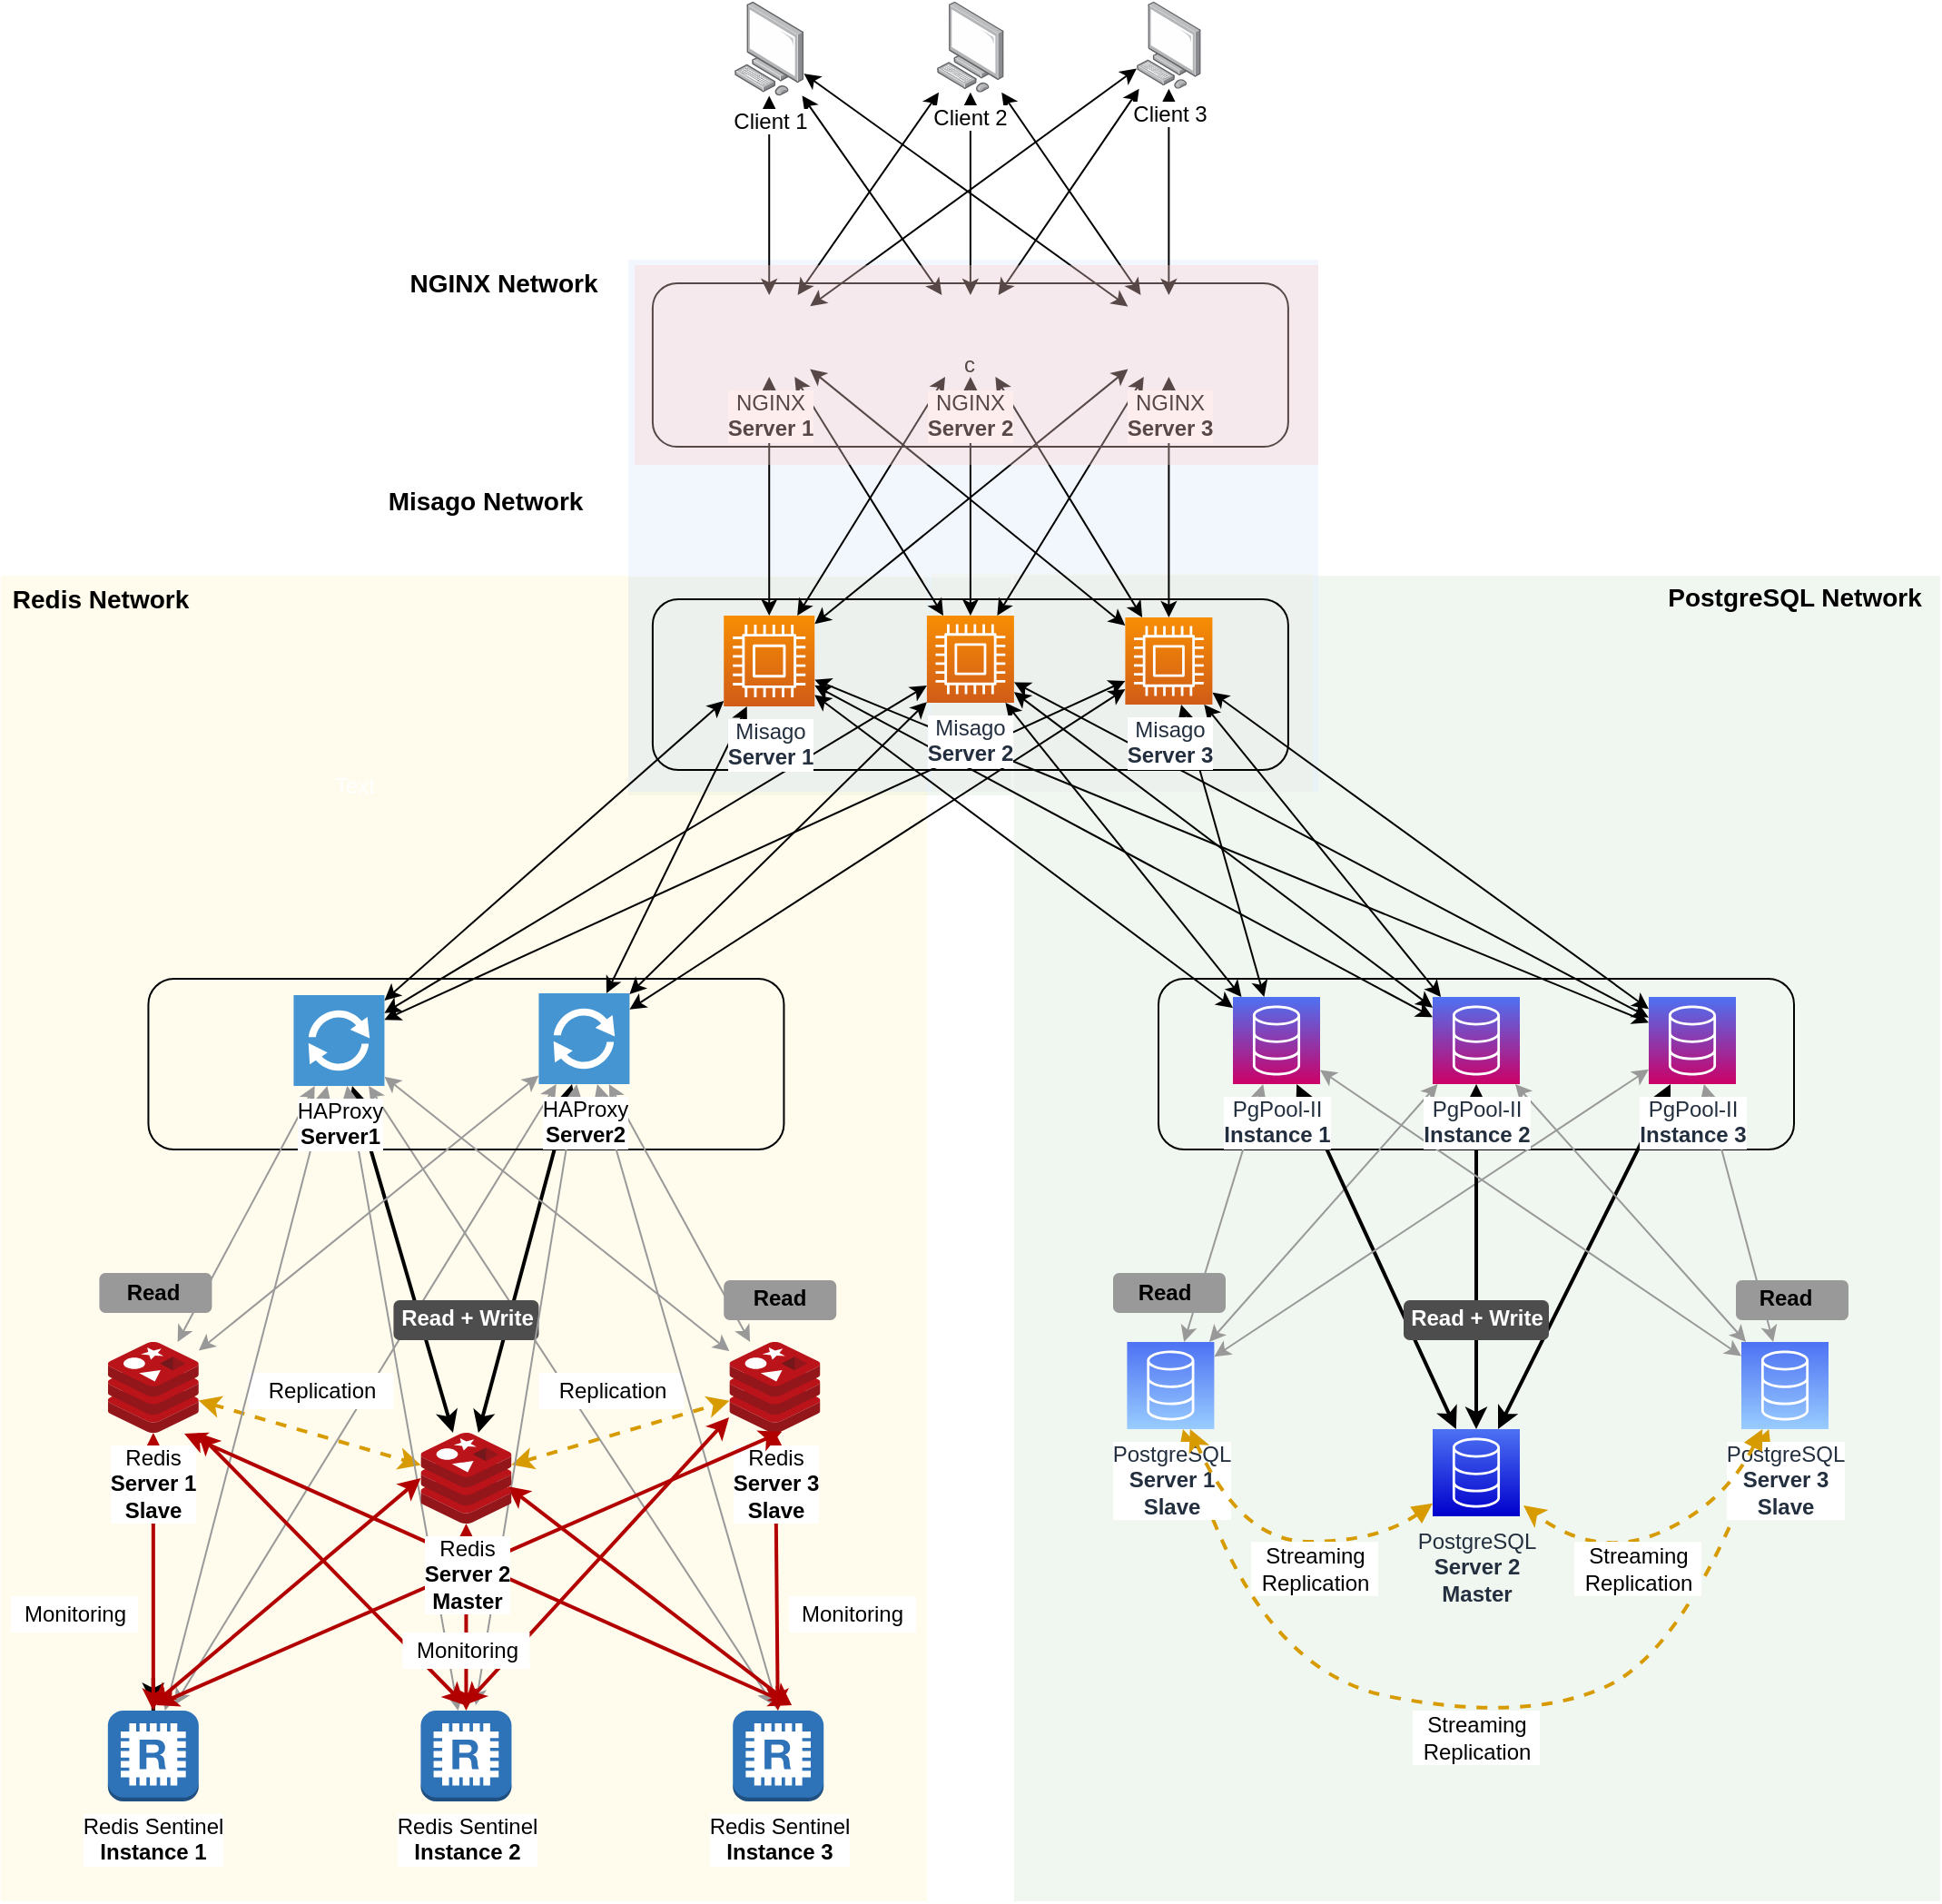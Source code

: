 <mxfile version="13.4.2" type="device"><diagram id="Ht1M8jgEwFfnCIfOTk4-" name="Page-1"><mxGraphModel dx="3555" dy="1151" grid="1" gridSize="10" guides="1" tooltips="1" connect="1" arrows="1" fold="1" page="1" pageScale="1" pageWidth="1169" pageHeight="827" math="0" shadow="0"><root><mxCell id="0"/><mxCell id="1" parent="0"/><mxCell id="cTB2M0b2qOWuj-rH1MAk-14" value="" style="rounded=1;whiteSpace=wrap;html=1;arcSize=0;fillColor=#d5e8d4;opacity=35;strokeWidth=3;strokeColor=none;" parent="1" vertex="1"><mxGeometry x="190" y="339" width="210.95" height="120" as="geometry"/></mxCell><mxCell id="cTB2M0b2qOWuj-rH1MAk-5" value="" style="rounded=1;whiteSpace=wrap;html=1;arcSize=0;fillColor=#d5e8d4;opacity=35;strokeWidth=3;strokeColor=none;" parent="1" vertex="1"><mxGeometry x="402.45" y="338" width="510" height="730" as="geometry"/></mxCell><mxCell id="cTB2M0b2qOWuj-rH1MAk-13" value="" style="rounded=1;whiteSpace=wrap;html=1;arcSize=0;fillColor=#FFF2CC;opacity=35;strokeWidth=3;strokeColor=none;" parent="1" vertex="1"><mxGeometry x="357" y="337" width="210" height="120" as="geometry"/></mxCell><mxCell id="cTB2M0b2qOWuj-rH1MAk-2" value="" style="rounded=1;whiteSpace=wrap;html=1;arcSize=0;fillColor=#FFF2CC;opacity=35;strokeWidth=3;strokeColor=none;" parent="1" vertex="1"><mxGeometry x="-155.55" y="338" width="510" height="730" as="geometry"/></mxCell><mxCell id="cTB2M0b2qOWuj-rH1MAk-1" value="" style="rounded=1;whiteSpace=wrap;html=1;arcSize=0;fillColor=#dae8fc;opacity=35;strokeWidth=3;strokeColor=none;" parent="1" vertex="1"><mxGeometry x="190" y="164" width="380" height="293" as="geometry"/></mxCell><mxCell id="Dkp8YH4o44UVgQOuVzqH-74" value="" style="endArrow=classic;html=1;startArrow=classic;startFill=1;strokeColor=#999999;" parent="1" source="Dkp8YH4o44UVgQOuVzqH-52" edge="1"><mxGeometry width="50" height="50" relative="1" as="geometry"><mxPoint x="183.01" y="628" as="sourcePoint"/><mxPoint x="270" y="960" as="targetPoint"/></mxGeometry></mxCell><mxCell id="Dkp8YH4o44UVgQOuVzqH-24" value="" style="endArrow=classic;html=1;startArrow=classic;startFill=1;strokeWidth=2;" parent="1" source="Dkp8YH4o44UVgQOuVzqH-52" target="Dkp8YH4o44UVgQOuVzqH-55" edge="1"><mxGeometry width="50" height="50" relative="1" as="geometry"><mxPoint x="438.72" y="652.013" as="sourcePoint"/><mxPoint x="93.661" y="808" as="targetPoint"/></mxGeometry></mxCell><mxCell id="Dkp8YH4o44UVgQOuVzqH-71" value="" style="endArrow=classic;html=1;startArrow=classic;startFill=1;strokeColor=#999999;entryX=0.732;entryY=-0.06;entryDx=0;entryDy=0;entryPerimeter=0;" parent="1" source="Dkp8YH4o44UVgQOuVzqH-53" target="Dkp8YH4o44UVgQOuVzqH-50" edge="1"><mxGeometry width="50" height="50" relative="1" as="geometry"><mxPoint x="34.229" y="629" as="sourcePoint"/><mxPoint x="-55.089" y="973" as="targetPoint"/></mxGeometry></mxCell><mxCell id="Dkp8YH4o44UVgQOuVzqH-10" value="" style="rounded=1;whiteSpace=wrap;html=1;fillColor=none;gradientColor=#CC0066;" parent="1" vertex="1"><mxGeometry x="203.45" y="351" width="350" height="94" as="geometry"/></mxCell><mxCell id="Dkp8YH4o44UVgQOuVzqH-54" value="" style="shape=ext;double=1;rounded=1;whiteSpace=wrap;html=1;labelBackgroundColor=#FFFFFF;fillColor=#999999;gradientColor=none;align=center;strokeColor=none;" parent="1" vertex="1"><mxGeometry x="242.61" y="726" width="62" height="22" as="geometry"/></mxCell><mxCell id="Dkp8YH4o44UVgQOuVzqH-21" value="" style="rounded=1;whiteSpace=wrap;html=1;fillColor=none;gradientColor=#CC0066;" parent="1" vertex="1"><mxGeometry x="482" y="560" width="350" height="94" as="geometry"/></mxCell><mxCell id="oBmXO1nNjGDsypZvNM6G-18" value="" style="endArrow=classic;html=1;startArrow=classic;startFill=1;strokeColor=#999999;" parent="1" source="oBmXO1nNjGDsypZvNM6G-11" target="oBmXO1nNjGDsypZvNM6G-1" edge="1"><mxGeometry width="50" height="50" relative="1" as="geometry"><mxPoint x="1092" y="730" as="sourcePoint"/><mxPoint x="932" y="930" as="targetPoint"/></mxGeometry></mxCell><mxCell id="oBmXO1nNjGDsypZvNM6G-19" value="" style="endArrow=classic;html=1;startArrow=classic;startFill=1;strokeWidth=2;" parent="1" source="oBmXO1nNjGDsypZvNM6G-8" target="oBmXO1nNjGDsypZvNM6G-2" edge="1"><mxGeometry width="50" height="50" relative="1" as="geometry"><mxPoint x="995" y="652.013" as="sourcePoint"/><mxPoint x="1260" y="607.987" as="targetPoint"/></mxGeometry></mxCell><mxCell id="oBmXO1nNjGDsypZvNM6G-27" value="" style="endArrow=classic;html=1;startArrow=classic;startFill=1;strokeColor=#999999;" parent="1" source="oBmXO1nNjGDsypZvNM6G-13" target="oBmXO1nNjGDsypZvNM6G-1" edge="1"><mxGeometry width="50" height="50" relative="1" as="geometry"><mxPoint x="572" y="860" as="sourcePoint"/><mxPoint x="622" y="810" as="targetPoint"/></mxGeometry></mxCell><mxCell id="oBmXO1nNjGDsypZvNM6G-28" value="" style="endArrow=classic;html=1;startArrow=classic;startFill=1;strokeWidth=2;" parent="1" source="oBmXO1nNjGDsypZvNM6G-13" target="oBmXO1nNjGDsypZvNM6G-2" edge="1"><mxGeometry width="50" height="50" relative="1" as="geometry"><mxPoint x="582" y="870" as="sourcePoint"/><mxPoint x="632" y="820" as="targetPoint"/></mxGeometry></mxCell><mxCell id="oBmXO1nNjGDsypZvNM6G-29" value="" style="endArrow=classic;html=1;startArrow=classic;startFill=1;strokeColor=#999999;" parent="1" source="oBmXO1nNjGDsypZvNM6G-13" target="oBmXO1nNjGDsypZvNM6G-3" edge="1"><mxGeometry width="50" height="50" relative="1" as="geometry"><mxPoint x="592" y="880" as="sourcePoint"/><mxPoint x="642" y="830" as="targetPoint"/></mxGeometry></mxCell><mxCell id="oBmXO1nNjGDsypZvNM6G-30" value="" style="endArrow=classic;html=1;startArrow=classic;startFill=1;strokeColor=#999999;" parent="1" source="oBmXO1nNjGDsypZvNM6G-11" target="oBmXO1nNjGDsypZvNM6G-3" edge="1"><mxGeometry width="50" height="50" relative="1" as="geometry"><mxPoint x="602" y="890" as="sourcePoint"/><mxPoint x="652" y="840" as="targetPoint"/></mxGeometry></mxCell><mxCell id="oBmXO1nNjGDsypZvNM6G-31" value="" style="endArrow=classic;html=1;startArrow=classic;startFill=1;strokeColor=#000000;strokeWidth=2;" parent="1" source="oBmXO1nNjGDsypZvNM6G-11" target="oBmXO1nNjGDsypZvNM6G-2" edge="1"><mxGeometry width="50" height="50" relative="1" as="geometry"><mxPoint x="612" y="900" as="sourcePoint"/><mxPoint x="662" y="850" as="targetPoint"/></mxGeometry></mxCell><mxCell id="oBmXO1nNjGDsypZvNM6G-32" value="" style="endArrow=classic;html=1;startArrow=classic;startFill=1;strokeColor=#999999;" parent="1" source="oBmXO1nNjGDsypZvNM6G-8" target="oBmXO1nNjGDsypZvNM6G-1" edge="1"><mxGeometry width="50" height="50" relative="1" as="geometry"><mxPoint x="723" y="784" as="sourcePoint"/><mxPoint x="672" y="860" as="targetPoint"/></mxGeometry></mxCell><mxCell id="Dkp8YH4o44UVgQOuVzqH-11" value="" style="endArrow=classic;html=1;startArrow=classic;startFill=1;strokeColor=#999999;" parent="1" source="oBmXO1nNjGDsypZvNM6G-8" target="oBmXO1nNjGDsypZvNM6G-3" edge="1"><mxGeometry width="50" height="50" relative="1" as="geometry"><mxPoint x="571" y="594.66" as="sourcePoint"/><mxPoint x="1250" y="613.34" as="targetPoint"/></mxGeometry></mxCell><mxCell id="oBmXO1nNjGDsypZvNM6G-81" value="" style="endArrow=classic;html=1;startArrow=classic;startFill=1;" parent="1" source="oBmXO1nNjGDsypZvNM6G-78" target="oBmXO1nNjGDsypZvNM6G-8" edge="1"><mxGeometry width="50" height="50" relative="1" as="geometry"><mxPoint x="388" y="1253.357" as="sourcePoint"/><mxPoint x="509" y="1150" as="targetPoint"/></mxGeometry></mxCell><mxCell id="oBmXO1nNjGDsypZvNM6G-82" value="" style="endArrow=classic;html=1;startArrow=classic;startFill=1;" parent="1" source="oBmXO1nNjGDsypZvNM6G-78" target="oBmXO1nNjGDsypZvNM6G-11" edge="1"><mxGeometry width="50" height="50" relative="1" as="geometry"><mxPoint x="398" y="1263.357" as="sourcePoint"/><mxPoint x="519" y="1160" as="targetPoint"/></mxGeometry></mxCell><mxCell id="oBmXO1nNjGDsypZvNM6G-83" value="" style="endArrow=classic;html=1;startArrow=classic;startFill=1;" parent="1" source="oBmXO1nNjGDsypZvNM6G-78" target="oBmXO1nNjGDsypZvNM6G-13" edge="1"><mxGeometry width="50" height="50" relative="1" as="geometry"><mxPoint x="408" y="1273.357" as="sourcePoint"/><mxPoint x="529" y="1170" as="targetPoint"/></mxGeometry></mxCell><mxCell id="oBmXO1nNjGDsypZvNM6G-84" value="" style="endArrow=classic;html=1;startArrow=classic;startFill=1;" parent="1" source="oBmXO1nNjGDsypZvNM6G-79" target="oBmXO1nNjGDsypZvNM6G-8" edge="1"><mxGeometry width="50" height="50" relative="1" as="geometry"><mxPoint x="418" y="1283.357" as="sourcePoint"/><mxPoint x="539" y="1180" as="targetPoint"/></mxGeometry></mxCell><mxCell id="oBmXO1nNjGDsypZvNM6G-85" value="" style="endArrow=classic;html=1;startArrow=classic;startFill=1;" parent="1" source="oBmXO1nNjGDsypZvNM6G-79" target="oBmXO1nNjGDsypZvNM6G-13" edge="1"><mxGeometry width="50" height="50" relative="1" as="geometry"><mxPoint x="428" y="1293.357" as="sourcePoint"/><mxPoint x="549" y="1190" as="targetPoint"/></mxGeometry></mxCell><mxCell id="oBmXO1nNjGDsypZvNM6G-87" value="" style="endArrow=classic;html=1;startArrow=classic;startFill=1;" parent="1" source="oBmXO1nNjGDsypZvNM6G-80" target="oBmXO1nNjGDsypZvNM6G-11" edge="1"><mxGeometry width="50" height="50" relative="1" as="geometry"><mxPoint x="747" y="1030.004" as="sourcePoint"/><mxPoint x="968" y="1120.376" as="targetPoint"/></mxGeometry></mxCell><mxCell id="oBmXO1nNjGDsypZvNM6G-88" value="" style="endArrow=classic;html=1;startArrow=classic;startFill=1;" parent="1" source="oBmXO1nNjGDsypZvNM6G-80" target="oBmXO1nNjGDsypZvNM6G-8" edge="1"><mxGeometry width="50" height="50" relative="1" as="geometry"><mxPoint x="629" y="1000.004" as="sourcePoint"/><mxPoint x="850" y="1090.376" as="targetPoint"/></mxGeometry></mxCell><mxCell id="oBmXO1nNjGDsypZvNM6G-89" value="" style="endArrow=classic;html=1;startArrow=classic;startFill=1;" parent="1" source="oBmXO1nNjGDsypZvNM6G-80" target="oBmXO1nNjGDsypZvNM6G-13" edge="1"><mxGeometry width="50" height="50" relative="1" as="geometry"><mxPoint x="793" y="795.814" as="sourcePoint"/><mxPoint x="1014" y="886.186" as="targetPoint"/></mxGeometry></mxCell><mxCell id="oBmXO1nNjGDsypZvNM6G-119" value="" style="endArrow=classic;startArrow=classic;html=1;strokeWidth=1;" parent="1" source="oBmXO1nNjGDsypZvNM6G-99" target="oBmXO1nNjGDsypZvNM6G-78" edge="1"><mxGeometry width="50" height="50" relative="1" as="geometry"><mxPoint x="219" y="370" as="sourcePoint"/><mxPoint x="269" y="320" as="targetPoint"/></mxGeometry></mxCell><mxCell id="oBmXO1nNjGDsypZvNM6G-120" value="" style="endArrow=classic;startArrow=classic;html=1;strokeWidth=1;" parent="1" source="oBmXO1nNjGDsypZvNM6G-99" target="oBmXO1nNjGDsypZvNM6G-79" edge="1"><mxGeometry width="50" height="50" relative="1" as="geometry"><mxPoint x="369" y="620.807" as="sourcePoint"/><mxPoint x="562.25" y="620.004" as="targetPoint"/></mxGeometry></mxCell><mxCell id="oBmXO1nNjGDsypZvNM6G-121" value="" style="endArrow=classic;startArrow=classic;html=1;strokeWidth=1;" parent="1" source="oBmXO1nNjGDsypZvNM6G-99" target="oBmXO1nNjGDsypZvNM6G-80" edge="1"><mxGeometry width="50" height="50" relative="1" as="geometry"><mxPoint x="379" y="630.807" as="sourcePoint"/><mxPoint x="572.25" y="630.004" as="targetPoint"/></mxGeometry></mxCell><mxCell id="oBmXO1nNjGDsypZvNM6G-122" value="" style="endArrow=classic;startArrow=classic;html=1;strokeWidth=1;" parent="1" source="oBmXO1nNjGDsypZvNM6G-100" target="oBmXO1nNjGDsypZvNM6G-79" edge="1"><mxGeometry width="50" height="50" relative="1" as="geometry"><mxPoint x="389" y="640.807" as="sourcePoint"/><mxPoint x="582.25" y="640.004" as="targetPoint"/></mxGeometry></mxCell><mxCell id="oBmXO1nNjGDsypZvNM6G-123" value="" style="endArrow=classic;startArrow=classic;html=1;strokeWidth=1;" parent="1" source="oBmXO1nNjGDsypZvNM6G-100" target="oBmXO1nNjGDsypZvNM6G-78" edge="1"><mxGeometry width="50" height="50" relative="1" as="geometry"><mxPoint x="399" y="650.807" as="sourcePoint"/><mxPoint x="592.25" y="650.004" as="targetPoint"/></mxGeometry></mxCell><mxCell id="oBmXO1nNjGDsypZvNM6G-124" value="" style="endArrow=classic;startArrow=classic;html=1;strokeWidth=1;" parent="1" source="oBmXO1nNjGDsypZvNM6G-100" target="oBmXO1nNjGDsypZvNM6G-80" edge="1"><mxGeometry width="50" height="50" relative="1" as="geometry"><mxPoint x="409" y="660.807" as="sourcePoint"/><mxPoint x="602.25" y="660.004" as="targetPoint"/></mxGeometry></mxCell><mxCell id="oBmXO1nNjGDsypZvNM6G-125" value="" style="endArrow=classic;startArrow=classic;html=1;strokeWidth=1;" parent="1" source="oBmXO1nNjGDsypZvNM6G-101" target="oBmXO1nNjGDsypZvNM6G-78" edge="1"><mxGeometry width="50" height="50" relative="1" as="geometry"><mxPoint x="419" y="670.807" as="sourcePoint"/><mxPoint x="612.25" y="670.004" as="targetPoint"/></mxGeometry></mxCell><mxCell id="oBmXO1nNjGDsypZvNM6G-126" value="" style="endArrow=classic;startArrow=classic;html=1;strokeWidth=1;" parent="1" source="oBmXO1nNjGDsypZvNM6G-101" target="oBmXO1nNjGDsypZvNM6G-80" edge="1"><mxGeometry width="50" height="50" relative="1" as="geometry"><mxPoint x="429" y="680.807" as="sourcePoint"/><mxPoint x="622.25" y="680.004" as="targetPoint"/></mxGeometry></mxCell><mxCell id="oBmXO1nNjGDsypZvNM6G-127" value="" style="endArrow=classic;startArrow=classic;html=1;strokeWidth=1;" parent="1" source="oBmXO1nNjGDsypZvNM6G-101" target="oBmXO1nNjGDsypZvNM6G-79" edge="1"><mxGeometry width="50" height="50" relative="1" as="geometry"><mxPoint x="439" y="690.807" as="sourcePoint"/><mxPoint x="632.25" y="690.004" as="targetPoint"/></mxGeometry></mxCell><mxCell id="oBmXO1nNjGDsypZvNM6G-160" value="" style="endArrow=classic;startArrow=classic;html=1;strokeWidth=1;" parent="1" source="oBmXO1nNjGDsypZvNM6G-146" target="oBmXO1nNjGDsypZvNM6G-100" edge="1"><mxGeometry width="50" height="50" relative="1" as="geometry"><mxPoint x="132.25" y="80.807" as="sourcePoint"/><mxPoint x="325.5" y="80.004" as="targetPoint"/></mxGeometry></mxCell><mxCell id="oBmXO1nNjGDsypZvNM6G-155" value="" style="endArrow=classic;startArrow=classic;html=1;strokeWidth=1;" parent="1" source="oBmXO1nNjGDsypZvNM6G-151" target="oBmXO1nNjGDsypZvNM6G-99" edge="1"><mxGeometry width="50" height="50" relative="1" as="geometry"><mxPoint x="82.25" y="30.807" as="sourcePoint"/><mxPoint x="275.5" y="30.004" as="targetPoint"/></mxGeometry></mxCell><mxCell id="oBmXO1nNjGDsypZvNM6G-156" value="" style="endArrow=classic;startArrow=classic;html=1;strokeWidth=1;" parent="1" source="oBmXO1nNjGDsypZvNM6G-151" target="oBmXO1nNjGDsypZvNM6G-100" edge="1"><mxGeometry width="50" height="50" relative="1" as="geometry"><mxPoint x="92.25" y="40.807" as="sourcePoint"/><mxPoint x="285.5" y="40.004" as="targetPoint"/></mxGeometry></mxCell><mxCell id="oBmXO1nNjGDsypZvNM6G-157" value="" style="endArrow=classic;startArrow=classic;html=1;strokeWidth=1;" parent="1" source="oBmXO1nNjGDsypZvNM6G-146" target="oBmXO1nNjGDsypZvNM6G-101" edge="1"><mxGeometry width="50" height="50" relative="1" as="geometry"><mxPoint x="102.25" y="50.807" as="sourcePoint"/><mxPoint x="295.5" y="50.004" as="targetPoint"/></mxGeometry></mxCell><mxCell id="oBmXO1nNjGDsypZvNM6G-158" value="" style="endArrow=classic;startArrow=classic;html=1;strokeWidth=1;" parent="1" source="oBmXO1nNjGDsypZvNM6G-151" target="oBmXO1nNjGDsypZvNM6G-101" edge="1"><mxGeometry width="50" height="50" relative="1" as="geometry"><mxPoint x="112.25" y="60.807" as="sourcePoint"/><mxPoint x="305.5" y="60.004" as="targetPoint"/></mxGeometry></mxCell><mxCell id="oBmXO1nNjGDsypZvNM6G-159" value="" style="endArrow=classic;startArrow=classic;html=1;strokeWidth=1;" parent="1" source="oBmXO1nNjGDsypZvNM6G-146" target="oBmXO1nNjGDsypZvNM6G-99" edge="1"><mxGeometry width="50" height="50" relative="1" as="geometry"><mxPoint x="122.25" y="70.807" as="sourcePoint"/><mxPoint x="315.5" y="70.004" as="targetPoint"/></mxGeometry></mxCell><mxCell id="oBmXO1nNjGDsypZvNM6G-161" value="" style="endArrow=classic;startArrow=classic;html=1;strokeWidth=1;" parent="1" source="oBmXO1nNjGDsypZvNM6G-145" target="oBmXO1nNjGDsypZvNM6G-101" edge="1"><mxGeometry width="50" height="50" relative="1" as="geometry"><mxPoint x="142.25" y="90.807" as="sourcePoint"/><mxPoint x="335.5" y="90.004" as="targetPoint"/></mxGeometry></mxCell><mxCell id="oBmXO1nNjGDsypZvNM6G-162" value="" style="endArrow=classic;startArrow=classic;html=1;strokeWidth=1;" parent="1" source="oBmXO1nNjGDsypZvNM6G-145" target="oBmXO1nNjGDsypZvNM6G-100" edge="1"><mxGeometry width="50" height="50" relative="1" as="geometry"><mxPoint x="-241" y="228.117" as="sourcePoint"/><mxPoint x="-47.75" y="227.314" as="targetPoint"/></mxGeometry></mxCell><mxCell id="oBmXO1nNjGDsypZvNM6G-163" value="" style="endArrow=classic;startArrow=classic;html=1;strokeWidth=1;" parent="1" source="oBmXO1nNjGDsypZvNM6G-145" target="oBmXO1nNjGDsypZvNM6G-99" edge="1"><mxGeometry width="50" height="50" relative="1" as="geometry"><mxPoint x="162.25" y="110.807" as="sourcePoint"/><mxPoint x="355.5" y="110.004" as="targetPoint"/></mxGeometry></mxCell><mxCell id="oBmXO1nNjGDsypZvNM6G-44" value="" style="endArrow=classic;startArrow=block;html=1;dashed=1;startFill=1;fontStyle=1;strokeWidth=2;curved=1;fillColor=#ffe6cc;strokeColor=#d79b00;" parent="1" source="oBmXO1nNjGDsypZvNM6G-3" target="oBmXO1nNjGDsypZvNM6G-1" edge="1"><mxGeometry width="50" height="50" relative="1" as="geometry"><mxPoint x="1362" y="756" as="sourcePoint"/><mxPoint x="1152" y="1050" as="targetPoint"/><Array as="points"><mxPoint x="773" y="930"/><mxPoint x="683" y="970"/><mxPoint x="533" y="940"/></Array></mxGeometry></mxCell><mxCell id="oBmXO1nNjGDsypZvNM6G-1" value="PostgreSQL&lt;br&gt;&lt;b&gt;Server 1&lt;br&gt;Slave&lt;br&gt;&lt;/b&gt;" style="outlineConnect=0;fontColor=#232F3E;gradientColor=#4D72F3;gradientDirection=north;fillColor=#99CCFF;strokeColor=#ffffff;dashed=0;verticalLabelPosition=bottom;verticalAlign=top;align=center;html=1;fontSize=12;fontStyle=0;aspect=fixed;shape=mxgraph.aws4.resourceIcon;resIcon=mxgraph.aws4.database;labelBackgroundColor=#ffffff;" parent="1" vertex="1"><mxGeometry x="464.7" y="760" width="48" height="48" as="geometry"/></mxCell><mxCell id="oBmXO1nNjGDsypZvNM6G-2" value="PostgreSQL&lt;br&gt;&lt;b&gt;Server 2&lt;br&gt;Master&lt;br&gt;&lt;/b&gt;" style="outlineConnect=0;fontColor=#232F3E;gradientColor=#4D72F3;gradientDirection=north;fillColor=#0000CC;strokeColor=#ffffff;dashed=0;verticalLabelPosition=bottom;verticalAlign=top;align=center;html=1;fontSize=12;fontStyle=0;aspect=fixed;shape=mxgraph.aws4.resourceIcon;resIcon=mxgraph.aws4.database;" parent="1" vertex="1"><mxGeometry x="633" y="808" width="48" height="48" as="geometry"/></mxCell><mxCell id="oBmXO1nNjGDsypZvNM6G-3" value="PostgreSQL&lt;br&gt;&lt;b&gt;Server 3&lt;br&gt;Slave&lt;/b&gt;&lt;b&gt;&lt;br&gt;&lt;/b&gt;" style="outlineConnect=0;fontColor=#232F3E;gradientColor=#4D72F3;gradientDirection=north;fillColor=#99CCFF;strokeColor=#ffffff;dashed=0;verticalLabelPosition=bottom;verticalAlign=top;align=center;html=1;fontSize=12;fontStyle=0;aspect=fixed;shape=mxgraph.aws4.resourceIcon;resIcon=mxgraph.aws4.database;labelBackgroundColor=#ffffff;" parent="1" vertex="1"><mxGeometry x="803" y="760" width="48" height="48" as="geometry"/></mxCell><mxCell id="oBmXO1nNjGDsypZvNM6G-8" value="PgPool-II&lt;br&gt;&lt;b&gt;Instance 1&lt;/b&gt;&lt;br&gt;" style="outlineConnect=0;fontColor=#232F3E;gradientColor=#4D72F3;gradientDirection=north;fillColor=#CC0066;strokeColor=#ffffff;dashed=0;verticalLabelPosition=bottom;verticalAlign=top;align=center;html=1;fontSize=12;fontStyle=0;aspect=fixed;shape=mxgraph.aws4.resourceIcon;resIcon=mxgraph.aws4.database;labelBackgroundColor=#ffffff;" parent="1" vertex="1"><mxGeometry x="523" y="570" width="48" height="48" as="geometry"/></mxCell><mxCell id="oBmXO1nNjGDsypZvNM6G-13" value="PgPool-II&lt;br&gt;&lt;b&gt;Instance 3&lt;br&gt;&lt;/b&gt;" style="outlineConnect=0;fontColor=#232F3E;gradientColor=#4D72F3;gradientDirection=north;fillColor=#CC0066;strokeColor=#ffffff;dashed=0;verticalLabelPosition=bottom;verticalAlign=top;align=center;html=1;fontSize=12;fontStyle=0;aspect=fixed;shape=mxgraph.aws4.resourceIcon;resIcon=mxgraph.aws4.database;labelBackgroundColor=#ffffff;" parent="1" vertex="1"><mxGeometry x="752" y="570" width="48" height="48" as="geometry"/></mxCell><mxCell id="oBmXO1nNjGDsypZvNM6G-64" value="" style="endArrow=classic;startArrow=block;html=1;dashed=1;startFill=1;fontStyle=1;strokeWidth=2;curved=1;fillColor=#ffe6cc;strokeColor=#d79b00;" parent="1" source="oBmXO1nNjGDsypZvNM6G-3" edge="1"><mxGeometry width="50" height="50" relative="1" as="geometry"><mxPoint x="1395.887" y="970" as="sourcePoint"/><mxPoint x="683" y="850" as="targetPoint"/><Array as="points"><mxPoint x="793" y="850"/><mxPoint x="723" y="880"/></Array></mxGeometry></mxCell><mxCell id="oBmXO1nNjGDsypZvNM6G-67" value="Streaming&lt;br&gt;Replication" style="text;html=1;align=center;verticalAlign=middle;resizable=0;points=[];autosize=1;fontStyle=0;fillColor=#ffffff;" parent="1" vertex="1"><mxGeometry x="622" y="963" width="70" height="30" as="geometry"/></mxCell><mxCell id="oBmXO1nNjGDsypZvNM6G-69" value="Streaming&lt;br&gt;Replication" style="text;html=1;align=center;verticalAlign=middle;resizable=0;points=[];autosize=1;fontStyle=0;fillColor=#ffffff;" parent="1" vertex="1"><mxGeometry x="711" y="870" width="70" height="30" as="geometry"/></mxCell><mxCell id="oBmXO1nNjGDsypZvNM6G-80" value="Misago&lt;br&gt;&lt;b&gt;Server 3&lt;/b&gt;" style="outlineConnect=0;fontColor=#232F3E;gradientColor=#F78E04;gradientDirection=north;fillColor=#D05C17;strokeColor=#ffffff;dashed=0;verticalLabelPosition=bottom;verticalAlign=top;align=center;html=1;fontSize=12;fontStyle=0;aspect=fixed;shape=mxgraph.aws4.resourceIcon;resIcon=mxgraph.aws4.compute;labelBackgroundColor=#FFFFFF;" parent="1" vertex="1"><mxGeometry x="463.7" y="361" width="48" height="48" as="geometry"/></mxCell><mxCell id="oBmXO1nNjGDsypZvNM6G-86" value="" style="endArrow=classic;html=1;startArrow=classic;startFill=1;" parent="1" source="oBmXO1nNjGDsypZvNM6G-79" target="oBmXO1nNjGDsypZvNM6G-11" edge="1"><mxGeometry width="50" height="50" relative="1" as="geometry"><mxPoint x="438" y="1303.357" as="sourcePoint"/><mxPoint x="559" y="1200" as="targetPoint"/></mxGeometry></mxCell><mxCell id="oBmXO1nNjGDsypZvNM6G-94" value="c&lt;span style=&quot;color: rgba(0 , 0 , 0 , 0) ; font-family: monospace ; font-size: 0px&quot;&gt;%3CmxGraphModel%3E%3Croot%3E%3CmxCell%20id%3D%220%22%2F%3E%3CmxCell%20id%3D%221%22%20parent%3D%220%22%2F%3E%3CmxCell%20id%3D%222%22%20value%3D%22%22%20style%3D%22rounded%3D1%3BwhiteSpace%3Dwrap%3Bhtml%3D1%3BfillColor%3Dnone%3BgradientColor%3D%23CC0066%3B%22%20vertex%3D%221%22%20parent%3D%221%22%3E%3CmxGeometry%20x%3D%22203.45%22%20y%3D%22177%22%20width%3D%22350%22%20height%3D%2290%22%20as%3D%22geometry%22%2F%3E%3C%2FmxCell%3E%3C%2Froot%3E%3C%2FmxGraphModel%3E&lt;/span&gt;" style="rounded=1;whiteSpace=wrap;html=1;fillColor=none;gradientColor=#CC0066;" parent="1" vertex="1"><mxGeometry x="203.45" y="177" width="350" height="90" as="geometry"/></mxCell><mxCell id="oBmXO1nNjGDsypZvNM6G-99" value="NGINX&lt;br&gt;&lt;b&gt;Server 1&lt;/b&gt;" style="shape=image;html=1;verticalAlign=top;verticalLabelPosition=bottom;labelBackgroundColor=#ffffff;imageAspect=0;aspect=fixed;image=https://cdn4.iconfinder.com/data/icons/logos-brands-5/24/nginx-128.png;fillColor=#99CCFF;gradientColor=#CC0066;align=center;" parent="1" vertex="1"><mxGeometry x="245.11" y="183.5" width="45" height="45" as="geometry"/></mxCell><mxCell id="oBmXO1nNjGDsypZvNM6G-101" value="NGINX&lt;br&gt;&lt;b&gt;Server 3&lt;/b&gt;" style="shape=image;html=1;verticalAlign=top;verticalLabelPosition=bottom;labelBackgroundColor=#ffffff;imageAspect=0;aspect=fixed;image=https://cdn4.iconfinder.com/data/icons/logos-brands-5/24/nginx-128.png;fillColor=#99CCFF;gradientColor=#CC0066;align=center;" parent="1" vertex="1"><mxGeometry x="465.2" y="183.5" width="45" height="45" as="geometry"/></mxCell><mxCell id="oBmXO1nNjGDsypZvNM6G-130" value="" style="edgeStyle=none;orthogonalLoop=1;jettySize=auto;html=1;startArrow=classic;startFill=1;strokeColor=#999999;strokeWidth=2;" parent="1" edge="1"><mxGeometry relative="1" as="geometry"><mxPoint x="685" y="550" as="targetPoint"/></mxGeometry></mxCell><mxCell id="oBmXO1nNjGDsypZvNM6G-134" value="" style="shape=ext;double=1;rounded=1;whiteSpace=wrap;html=1;labelBackgroundColor=#FFFFFF;fillColor=#999999;gradientColor=none;align=center;strokeColor=none;" parent="1" vertex="1"><mxGeometry x="457" y="722" width="62" height="22" as="geometry"/></mxCell><mxCell id="oBmXO1nNjGDsypZvNM6G-135" value="&lt;b&gt;Read&lt;/b&gt;" style="text;html=1;align=center;verticalAlign=middle;resizable=0;points=[];autosize=1;" parent="1" vertex="1"><mxGeometry x="464.7" y="723" width="40" height="20" as="geometry"/></mxCell><mxCell id="oBmXO1nNjGDsypZvNM6G-136" value="" style="shape=ext;double=1;rounded=1;whiteSpace=wrap;html=1;labelBackgroundColor=#FFFFFF;fillColor=#999999;gradientColor=none;align=center;strokeColor=none;" parent="1" vertex="1"><mxGeometry x="800" y="726" width="62" height="22" as="geometry"/></mxCell><mxCell id="oBmXO1nNjGDsypZvNM6G-137" value="&lt;b&gt;Read&lt;/b&gt;" style="text;html=1;align=center;verticalAlign=middle;resizable=0;points=[];autosize=1;" parent="1" vertex="1"><mxGeometry x="807" y="726" width="40" height="20" as="geometry"/></mxCell><mxCell id="oBmXO1nNjGDsypZvNM6G-141" value="" style="shape=ext;double=1;rounded=1;whiteSpace=wrap;html=1;labelBackgroundColor=#FFFFFF;fillColor=#4D4D4D;gradientColor=none;align=center;strokeColor=none;" parent="1" vertex="1"><mxGeometry x="617" y="737" width="80" height="22" as="geometry"/></mxCell><mxCell id="oBmXO1nNjGDsypZvNM6G-142" value="&lt;b&gt;Read + Write&lt;/b&gt;" style="text;html=1;align=center;verticalAlign=middle;resizable=0;points=[];autosize=1;fontColor=#FFFFFF;" parent="1" vertex="1"><mxGeometry x="612" y="737" width="90" height="20" as="geometry"/></mxCell><mxCell id="oBmXO1nNjGDsypZvNM6G-145" value="&lt;font color=&quot;#000000&quot;&gt;Client 1&lt;/font&gt;" style="points=[];aspect=fixed;html=1;align=center;shadow=0;dashed=0;image;image=img/lib/allied_telesis/computer_and_terminals/Personal_Computer.svg;labelBackgroundColor=#FFFFFF;fillColor=#4D4D4D;gradientColor=none;fontColor=#FFFFFF;" parent="1" vertex="1"><mxGeometry x="248.5" y="21.9" width="38.22" height="51.8" as="geometry"/></mxCell><mxCell id="oBmXO1nNjGDsypZvNM6G-146" value="&lt;font color=&quot;#000000&quot;&gt;Client 2&lt;/font&gt;" style="points=[];aspect=fixed;html=1;align=center;shadow=0;dashed=0;image;image=img/lib/allied_telesis/computer_and_terminals/Personal_Computer.svg;labelBackgroundColor=#FFFFFF;fillColor=#4D4D4D;gradientColor=none;fontColor=#FFFFFF;" parent="1" vertex="1"><mxGeometry x="360" y="21.9" width="36.89" height="50" as="geometry"/></mxCell><mxCell id="oBmXO1nNjGDsypZvNM6G-151" value="&lt;font color=&quot;#000000&quot; style=&quot;background-color: rgb(255 , 255 , 255)&quot;&gt;Client 3&lt;/font&gt;" style="points=[];aspect=fixed;html=1;align=center;shadow=0;dashed=0;image;image=img/lib/allied_telesis/computer_and_terminals/Personal_Computer.svg;labelBackgroundColor=#FFFFFF;fillColor=#4D4D4D;gradientColor=none;fontColor=#FFFFFF;" parent="1" vertex="1"><mxGeometry x="470" y="21.9" width="35.41" height="48" as="geometry"/></mxCell><mxCell id="oBmXO1nNjGDsypZvNM6G-152" value="Text" style="text;html=1;align=center;verticalAlign=middle;resizable=0;points=[];autosize=1;fontColor=#FFFFFF;" parent="1" vertex="1"><mxGeometry x="19" y="444" width="40" height="20" as="geometry"/></mxCell><mxCell id="oBmXO1nNjGDsypZvNM6G-164" value="" style="endArrow=classic;startArrow=block;html=1;dashed=1;startFill=1;fontStyle=1;strokeWidth=2;curved=1;fillColor=#ffe6cc;strokeColor=#d79b00;" parent="1" source="oBmXO1nNjGDsypZvNM6G-2" target="oBmXO1nNjGDsypZvNM6G-1" edge="1"><mxGeometry width="50" height="50" relative="1" as="geometry"><mxPoint x="643" y="990" as="sourcePoint"/><mxPoint x="1305" y="610" as="targetPoint"/><Array as="points"><mxPoint x="603" y="870"/><mxPoint x="527" y="870"/></Array></mxGeometry></mxCell><mxCell id="oBmXO1nNjGDsypZvNM6G-167" value="Streaming&lt;br&gt;Replication" style="text;html=1;align=center;verticalAlign=middle;resizable=0;points=[];autosize=1;fontStyle=0;fillColor=#ffffff;" parent="1" vertex="1"><mxGeometry x="533" y="870" width="70" height="30" as="geometry"/></mxCell><mxCell id="oBmXO1nNjGDsypZvNM6G-100" value="NGINX&lt;br&gt;&lt;b&gt;Server 2&lt;/b&gt;" style="shape=image;html=1;verticalAlign=top;verticalLabelPosition=bottom;labelBackgroundColor=#ffffff;imageAspect=0;aspect=fixed;image=https://cdn4.iconfinder.com/data/icons/logos-brands-5/24/nginx-128.png;fillColor=#99CCFF;gradientColor=#CC0066;align=center;" parent="1" vertex="1"><mxGeometry x="355.95" y="183.5" width="45" height="45" as="geometry"/></mxCell><mxCell id="oBmXO1nNjGDsypZvNM6G-11" value="PgPool-II&lt;br&gt;&lt;b&gt;Instance 2&lt;br&gt;&lt;/b&gt;" style="outlineConnect=0;fontColor=#232F3E;gradientColor=#4D72F3;gradientDirection=north;fillColor=#CC0066;strokeColor=#ffffff;dashed=0;verticalLabelPosition=bottom;verticalAlign=top;align=center;html=1;fontSize=12;fontStyle=0;aspect=fixed;shape=mxgraph.aws4.resourceIcon;resIcon=mxgraph.aws4.database;labelBackgroundColor=#ffffff;" parent="1" vertex="1"><mxGeometry x="633" y="570" width="48" height="48" as="geometry"/></mxCell><mxCell id="Dkp8YH4o44UVgQOuVzqH-22" value="" style="rounded=1;whiteSpace=wrap;html=1;fillColor=none;gradientColor=#CC0066;" parent="1" vertex="1"><mxGeometry x="-74.28" y="560" width="350" height="94" as="geometry"/></mxCell><mxCell id="Dkp8YH4o44UVgQOuVzqH-25" value="" style="endArrow=classic;html=1;startArrow=classic;startFill=1;strokeColor=#999999;" parent="1" source="Dkp8YH4o44UVgQOuVzqH-53" target="Dkp8YH4o44UVgQOuVzqH-49" edge="1"><mxGeometry width="50" height="50" relative="1" as="geometry"><mxPoint x="15.72" y="860" as="sourcePoint"/><mxPoint x="65.72" y="810" as="targetPoint"/></mxGeometry></mxCell><mxCell id="Dkp8YH4o44UVgQOuVzqH-26" value="" style="endArrow=classic;html=1;startArrow=classic;startFill=1;strokeWidth=2;" parent="1" source="Dkp8YH4o44UVgQOuVzqH-53" target="Dkp8YH4o44UVgQOuVzqH-55" edge="1"><mxGeometry width="50" height="50" relative="1" as="geometry"><mxPoint x="25.72" y="870" as="sourcePoint"/><mxPoint x="107.247" y="808" as="targetPoint"/></mxGeometry></mxCell><mxCell id="Dkp8YH4o44UVgQOuVzqH-27" value="" style="endArrow=classic;html=1;startArrow=classic;startFill=1;strokeColor=#999999;" parent="1" source="Dkp8YH4o44UVgQOuVzqH-53" target="Dkp8YH4o44UVgQOuVzqH-60" edge="1"><mxGeometry width="50" height="50" relative="1" as="geometry"><mxPoint x="35.72" y="880" as="sourcePoint"/><mxPoint x="85.72" y="830" as="targetPoint"/></mxGeometry></mxCell><mxCell id="Dkp8YH4o44UVgQOuVzqH-30" value="" style="endArrow=classic;html=1;startArrow=classic;startFill=1;strokeColor=#999999;" parent="1" source="Dkp8YH4o44UVgQOuVzqH-52" target="Dkp8YH4o44UVgQOuVzqH-49" edge="1"><mxGeometry width="50" height="50" relative="1" as="geometry"><mxPoint x="166.72" y="784" as="sourcePoint"/><mxPoint x="115.72" y="860" as="targetPoint"/></mxGeometry></mxCell><mxCell id="Dkp8YH4o44UVgQOuVzqH-31" value="" style="endArrow=classic;html=1;startArrow=classic;startFill=1;strokeColor=#999999;" parent="1" source="Dkp8YH4o44UVgQOuVzqH-52" target="Dkp8YH4o44UVgQOuVzqH-60" edge="1"><mxGeometry width="50" height="50" relative="1" as="geometry"><mxPoint x="14.72" y="594.66" as="sourcePoint"/><mxPoint x="693.72" y="613.34" as="targetPoint"/></mxGeometry></mxCell><mxCell id="Dkp8YH4o44UVgQOuVzqH-40" value="Replication" style="text;html=1;align=center;verticalAlign=middle;resizable=0;points=[];autosize=1;fontStyle=0;fillColor=#ffffff;" parent="1" vertex="1"><mxGeometry x="140.72" y="777" width="80" height="20" as="geometry"/></mxCell><mxCell id="Dkp8YH4o44UVgQOuVzqH-41" value="" style="shape=ext;double=1;rounded=1;whiteSpace=wrap;html=1;labelBackgroundColor=#FFFFFF;fillColor=#999999;gradientColor=none;align=center;strokeColor=none;" parent="1" vertex="1"><mxGeometry x="-101.28" y="722" width="62" height="22" as="geometry"/></mxCell><mxCell id="Dkp8YH4o44UVgQOuVzqH-42" value="&lt;b&gt;Read&lt;/b&gt;" style="text;html=1;align=center;verticalAlign=middle;resizable=0;points=[];autosize=1;" parent="1" vertex="1"><mxGeometry x="-91.58" y="723" width="40" height="20" as="geometry"/></mxCell><mxCell id="Dkp8YH4o44UVgQOuVzqH-43" value="&lt;b&gt;Read&lt;/b&gt;" style="text;html=1;align=center;verticalAlign=middle;resizable=0;points=[];autosize=1;" parent="1" vertex="1"><mxGeometry x="252.72" y="726" width="40" height="20" as="geometry"/></mxCell><mxCell id="Dkp8YH4o44UVgQOuVzqH-44" value="" style="shape=ext;double=1;rounded=1;whiteSpace=wrap;html=1;labelBackgroundColor=#FFFFFF;fillColor=#4D4D4D;gradientColor=none;align=center;strokeColor=none;" parent="1" vertex="1"><mxGeometry x="60.72" y="737" width="80" height="22" as="geometry"/></mxCell><mxCell id="Dkp8YH4o44UVgQOuVzqH-95" style="edgeStyle=orthogonalEdgeStyle;rounded=0;orthogonalLoop=1;jettySize=auto;html=1;dashed=1;strokeWidth=2;" parent="1" source="Dkp8YH4o44UVgQOuVzqH-50" edge="1"><mxGeometry relative="1" as="geometry"><mxPoint x="-71.58" y="960" as="targetPoint"/></mxGeometry></mxCell><mxCell id="Dkp8YH4o44UVgQOuVzqH-50" value="Redis Sentinel&lt;br&gt;&lt;b&gt;Instance 1&lt;/b&gt;" style="outlineConnect=0;dashed=0;verticalLabelPosition=bottom;verticalAlign=top;align=center;html=1;shape=mxgraph.aws3.redis;fillColor=#2E73B8;gradientColor=none;labelBackgroundColor=#ffffff;" parent="1" vertex="1"><mxGeometry x="-96.58" y="963" width="50" height="50" as="geometry"/></mxCell><mxCell id="Dkp8YH4o44UVgQOuVzqH-62" value="" style="endArrow=classic;startArrow=classic;html=1;fillColor=#ffe6cc;strokeColor=#d79b00;strokeWidth=2;dashed=1;" parent="1" source="Dkp8YH4o44UVgQOuVzqH-55" target="Dkp8YH4o44UVgQOuVzqH-60" edge="1"><mxGeometry width="50" height="50" relative="1" as="geometry"><mxPoint x="270" y="950" as="sourcePoint"/><mxPoint x="330" y="900" as="targetPoint"/></mxGeometry></mxCell><mxCell id="Dkp8YH4o44UVgQOuVzqH-63" value="" style="endArrow=classic;startArrow=classic;html=1;fillColor=#ffe6cc;strokeColor=#d79b00;strokeWidth=2;dashed=1;" parent="1" source="Dkp8YH4o44UVgQOuVzqH-49" target="Dkp8YH4o44UVgQOuVzqH-55" edge="1"><mxGeometry width="50" height="50" relative="1" as="geometry"><mxPoint x="-290" y="504" as="sourcePoint"/><mxPoint x="-230" y="454" as="targetPoint"/></mxGeometry></mxCell><mxCell id="Dkp8YH4o44UVgQOuVzqH-64" value="Replication" style="text;html=1;align=center;verticalAlign=middle;resizable=0;points=[];autosize=1;fontStyle=0;fillColor=#ffffff;" parent="1" vertex="1"><mxGeometry x="-19.28" y="777" width="80" height="20" as="geometry"/></mxCell><mxCell id="Dkp8YH4o44UVgQOuVzqH-65" value="Redis Sentinel&lt;br&gt;&lt;b&gt;Instance 2&lt;/b&gt;" style="outlineConnect=0;dashed=0;verticalLabelPosition=bottom;verticalAlign=top;align=center;html=1;shape=mxgraph.aws3.redis;fillColor=#2E73B8;gradientColor=none;labelBackgroundColor=#ffffff;" parent="1" vertex="1"><mxGeometry x="75.72" y="963" width="50" height="50" as="geometry"/></mxCell><mxCell id="Dkp8YH4o44UVgQOuVzqH-66" value="Redis Sentinel&lt;br&gt;&lt;b&gt;Instance 3&lt;/b&gt;" style="outlineConnect=0;dashed=0;verticalLabelPosition=bottom;verticalAlign=top;align=center;html=1;shape=mxgraph.aws3.redis;fillColor=#2E73B8;gradientColor=none;labelBackgroundColor=#ffffff;" parent="1" vertex="1"><mxGeometry x="247.61" y="963" width="50" height="50" as="geometry"/></mxCell><mxCell id="Dkp8YH4o44UVgQOuVzqH-67" value="" style="endArrow=classic;html=1;startArrow=classic;startFill=1;strokeColor=#999999;" parent="1" source="Dkp8YH4o44UVgQOuVzqH-52" target="Dkp8YH4o44UVgQOuVzqH-50" edge="1"><mxGeometry width="50" height="50" relative="1" as="geometry"><mxPoint x="65.72" y="623.896" as="sourcePoint"/><mxPoint x="255.72" y="775.104" as="targetPoint"/></mxGeometry></mxCell><mxCell id="Dkp8YH4o44UVgQOuVzqH-68" value="" style="endArrow=classic;html=1;startArrow=classic;startFill=1;strokeColor=#999999;" parent="1" source="Dkp8YH4o44UVgQOuVzqH-52" target="Dkp8YH4o44UVgQOuVzqH-65" edge="1"><mxGeometry width="50" height="50" relative="1" as="geometry"><mxPoint x="34.229" y="629" as="sourcePoint"/><mxPoint x="-55.089" y="973" as="targetPoint"/></mxGeometry></mxCell><mxCell id="Dkp8YH4o44UVgQOuVzqH-70" value="" style="endArrow=classic;html=1;startArrow=classic;startFill=1;strokeColor=#999999;" parent="1" source="Dkp8YH4o44UVgQOuVzqH-53" edge="1"><mxGeometry width="50" height="50" relative="1" as="geometry"><mxPoint x="45.162" y="629" as="sourcePoint"/><mxPoint x="106" y="960" as="targetPoint"/></mxGeometry></mxCell><mxCell id="Dkp8YH4o44UVgQOuVzqH-72" value="" style="endArrow=classic;html=1;startArrow=classic;startFill=1;strokeColor=#999999;entryX=0.5;entryY=0;entryDx=0;entryDy=0;entryPerimeter=0;" parent="1" source="Dkp8YH4o44UVgQOuVzqH-53" target="Dkp8YH4o44UVgQOuVzqH-66" edge="1"><mxGeometry width="50" height="50" relative="1" as="geometry"><mxPoint x="160.345" y="628" as="sourcePoint"/><mxPoint x="-49.98" y="970" as="targetPoint"/></mxGeometry></mxCell><mxCell id="Dkp8YH4o44UVgQOuVzqH-52" value="HAProxy&lt;br&gt;&lt;b&gt;Server1&lt;/b&gt;" style="pointerEvents=1;shadow=0;dashed=0;html=1;strokeColor=none;fillColor=#4495D1;labelPosition=center;verticalLabelPosition=bottom;verticalAlign=top;align=center;outlineConnect=0;shape=mxgraph.veeam.2d.proxy;labelBackgroundColor=#ffffff;" parent="1" vertex="1"><mxGeometry x="5.72" y="569" width="50" height="50" as="geometry"/></mxCell><mxCell id="Dkp8YH4o44UVgQOuVzqH-53" value="HAProxy&lt;br&gt;&lt;b&gt;Server2&lt;/b&gt;" style="pointerEvents=1;shadow=0;dashed=0;html=1;strokeColor=none;fillColor=#4495D1;labelPosition=center;verticalLabelPosition=bottom;verticalAlign=top;align=center;outlineConnect=0;shape=mxgraph.veeam.2d.proxy;labelBackgroundColor=#ffffff;" parent="1" vertex="1"><mxGeometry x="140.72" y="568" width="50" height="50" as="geometry"/></mxCell><mxCell id="Dkp8YH4o44UVgQOuVzqH-75" value="" style="endArrow=classic;html=1;startArrow=classic;startFill=1;strokeWidth=2;fillColor=#e51400;strokeColor=#B20000;" parent="1" source="Dkp8YH4o44UVgQOuVzqH-49" target="Dkp8YH4o44UVgQOuVzqH-50" edge="1"><mxGeometry width="50" height="50" relative="1" as="geometry"><mxPoint x="-188.425" y="920" as="sourcePoint"/><mxPoint x="-239.995" y="1112" as="targetPoint"/></mxGeometry></mxCell><mxCell id="Dkp8YH4o44UVgQOuVzqH-78" value="" style="endArrow=classic;html=1;startArrow=classic;startFill=1;strokeWidth=2;fillColor=#e51400;strokeColor=#B20000;" parent="1" source="Dkp8YH4o44UVgQOuVzqH-55" target="Dkp8YH4o44UVgQOuVzqH-65" edge="1"><mxGeometry width="50" height="50" relative="1" as="geometry"><mxPoint x="-61.58" y="820" as="sourcePoint"/><mxPoint x="-61.58" y="973" as="targetPoint"/></mxGeometry></mxCell><mxCell id="Dkp8YH4o44UVgQOuVzqH-79" value="" style="endArrow=classic;html=1;startArrow=classic;startFill=1;strokeWidth=2;fillColor=#e51400;strokeColor=#B20000;" parent="1" source="Dkp8YH4o44UVgQOuVzqH-60" target="Dkp8YH4o44UVgQOuVzqH-66" edge="1"><mxGeometry width="50" height="50" relative="1" as="geometry"><mxPoint x="110.72" y="870" as="sourcePoint"/><mxPoint x="110.72" y="973" as="targetPoint"/></mxGeometry></mxCell><mxCell id="Dkp8YH4o44UVgQOuVzqH-49" value="Redis&lt;br&gt;&lt;b&gt;Server 1&lt;br&gt;Slave&lt;/b&gt;" style="html=1;points=[];align=center;image;fontSize=12;image=img/lib/mscae/Cache_Redis_Product.svg;labelBackgroundColor=#ffffff;" parent="1" vertex="1"><mxGeometry x="-96.58" y="760" width="50" height="50" as="geometry"/></mxCell><mxCell id="Dkp8YH4o44UVgQOuVzqH-60" value="Redis&lt;br&gt;&lt;b&gt;Server 3&lt;br&gt;Slave&lt;/b&gt;" style="html=1;points=[];align=center;image;fontSize=12;image=img/lib/mscae/Cache_Redis_Product.svg;labelBackgroundColor=#ffffff;" parent="1" vertex="1"><mxGeometry x="245.72" y="760" width="50" height="50" as="geometry"/></mxCell><mxCell id="Dkp8YH4o44UVgQOuVzqH-80" value="Monitoring" style="text;html=1;align=center;verticalAlign=middle;resizable=0;points=[];autosize=1;fontStyle=0;fillColor=#ffffff;" parent="1" vertex="1"><mxGeometry x="278.45" y="900" width="70" height="20" as="geometry"/></mxCell><mxCell id="Dkp8YH4o44UVgQOuVzqH-81" value="Monitoring" style="text;html=1;align=center;verticalAlign=middle;resizable=0;points=[];autosize=1;fontStyle=0;fillColor=#ffffff;" parent="1" vertex="1"><mxGeometry x="-150" y="900" width="70" height="20" as="geometry"/></mxCell><mxCell id="Dkp8YH4o44UVgQOuVzqH-85" value="" style="endArrow=classic;html=1;startArrow=classic;startFill=1;" parent="1" source="Dkp8YH4o44UVgQOuVzqH-52" target="oBmXO1nNjGDsypZvNM6G-78" edge="1"><mxGeometry width="50" height="50" relative="1" as="geometry"><mxPoint x="-185.47" y="327.001" as="sourcePoint"/><mxPoint x="44.92" y="499.347" as="targetPoint"/></mxGeometry></mxCell><mxCell id="Dkp8YH4o44UVgQOuVzqH-86" value="" style="endArrow=classic;html=1;startArrow=classic;startFill=1;" parent="1" source="Dkp8YH4o44UVgQOuVzqH-53" target="oBmXO1nNjGDsypZvNM6G-78" edge="1"><mxGeometry width="50" height="50" relative="1" as="geometry"><mxPoint x="-175.47" y="337.001" as="sourcePoint"/><mxPoint x="54.92" y="509.347" as="targetPoint"/></mxGeometry></mxCell><mxCell id="Dkp8YH4o44UVgQOuVzqH-87" value="" style="endArrow=classic;html=1;startArrow=classic;startFill=1;" parent="1" source="Dkp8YH4o44UVgQOuVzqH-52" target="oBmXO1nNjGDsypZvNM6G-79" edge="1"><mxGeometry width="50" height="50" relative="1" as="geometry"><mxPoint x="-165.47" y="347.001" as="sourcePoint"/><mxPoint x="64.92" y="519.347" as="targetPoint"/></mxGeometry></mxCell><mxCell id="Dkp8YH4o44UVgQOuVzqH-88" value="" style="endArrow=classic;html=1;startArrow=classic;startFill=1;" parent="1" source="oBmXO1nNjGDsypZvNM6G-80" target="Dkp8YH4o44UVgQOuVzqH-52" edge="1"><mxGeometry width="50" height="50" relative="1" as="geometry"><mxPoint x="-155.47" y="357.001" as="sourcePoint"/><mxPoint x="74.92" y="529.347" as="targetPoint"/></mxGeometry></mxCell><mxCell id="Dkp8YH4o44UVgQOuVzqH-89" value="" style="endArrow=classic;html=1;startArrow=classic;startFill=1;" parent="1" source="oBmXO1nNjGDsypZvNM6G-79" target="Dkp8YH4o44UVgQOuVzqH-53" edge="1"><mxGeometry width="50" height="50" relative="1" as="geometry"><mxPoint x="-145.47" y="367.001" as="sourcePoint"/><mxPoint x="84.92" y="539.347" as="targetPoint"/></mxGeometry></mxCell><mxCell id="Dkp8YH4o44UVgQOuVzqH-90" value="" style="endArrow=classic;html=1;startArrow=classic;startFill=1;" parent="1" source="oBmXO1nNjGDsypZvNM6G-80" target="Dkp8YH4o44UVgQOuVzqH-53" edge="1"><mxGeometry width="50" height="50" relative="1" as="geometry"><mxPoint x="370" y="560" as="sourcePoint"/><mxPoint x="94.92" y="549.347" as="targetPoint"/></mxGeometry></mxCell><mxCell id="oBmXO1nNjGDsypZvNM6G-78" value="Misago&lt;br&gt;&lt;b&gt;Server 1&lt;/b&gt;" style="outlineConnect=0;fontColor=#232F3E;gradientColor=#F78E04;gradientDirection=north;fillColor=#D05C17;strokeColor=#ffffff;dashed=0;verticalLabelPosition=bottom;verticalAlign=top;align=center;html=1;fontSize=12;fontStyle=0;aspect=fixed;shape=mxgraph.aws4.resourceIcon;resIcon=mxgraph.aws4.compute;labelBackgroundColor=#FFFFFF;" parent="1" vertex="1"><mxGeometry x="242.61" y="360" width="50" height="50" as="geometry"/></mxCell><mxCell id="oBmXO1nNjGDsypZvNM6G-79" value="Misago&lt;br&gt;&lt;b&gt;Server 2&lt;/b&gt;" style="outlineConnect=0;fontColor=#232F3E;gradientColor=#F78E04;gradientDirection=north;fillColor=#D05C17;strokeColor=#ffffff;dashed=0;verticalLabelPosition=bottom;verticalAlign=top;align=center;html=1;fontSize=12;fontStyle=0;aspect=fixed;shape=mxgraph.aws4.resourceIcon;resIcon=mxgraph.aws4.compute;labelBackgroundColor=#FFFFFF;" parent="1" vertex="1"><mxGeometry x="354.45" y="360" width="48" height="48" as="geometry"/></mxCell><mxCell id="Dkp8YH4o44UVgQOuVzqH-45" value="&lt;b&gt;Read + Write&lt;/b&gt;" style="text;html=1;align=center;verticalAlign=middle;resizable=0;points=[];autosize=1;fontColor=#FFFFFF;" parent="1" vertex="1"><mxGeometry x="55.72" y="737" width="90" height="20" as="geometry"/></mxCell><mxCell id="Dkp8YH4o44UVgQOuVzqH-93" value="" style="endArrow=classic;html=1;startArrow=classic;startFill=1;strokeWidth=2;fillColor=#e51400;strokeColor=#B20000;exitX=0;exitY=0.5;exitDx=0;exitDy=0;exitPerimeter=0;" parent="1" source="Dkp8YH4o44UVgQOuVzqH-55" edge="1"><mxGeometry width="50" height="50" relative="1" as="geometry"><mxPoint x="-61.58" y="820" as="sourcePoint"/><mxPoint x="-72" y="960" as="targetPoint"/></mxGeometry></mxCell><mxCell id="Dkp8YH4o44UVgQOuVzqH-94" value="" style="endArrow=classic;html=1;startArrow=classic;startFill=1;strokeWidth=2;fillColor=#e51400;strokeColor=#B20000;exitX=0.576;exitY=0.99;exitDx=0;exitDy=0;exitPerimeter=0;" parent="1" source="Dkp8YH4o44UVgQOuVzqH-60" edge="1"><mxGeometry width="50" height="50" relative="1" as="geometry"><mxPoint x="85.72" y="867.2" as="sourcePoint"/><mxPoint x="-70" y="960" as="targetPoint"/></mxGeometry></mxCell><mxCell id="Dkp8YH4o44UVgQOuVzqH-96" value="" style="endArrow=classic;html=1;startArrow=classic;startFill=1;strokeWidth=2;fillColor=#e51400;strokeColor=#B20000;exitX=0.956;exitY=0.59;exitDx=0;exitDy=0;exitPerimeter=0;" parent="1" source="Dkp8YH4o44UVgQOuVzqH-55" edge="1"><mxGeometry width="50" height="50" relative="1" as="geometry"><mxPoint x="85.72" y="845" as="sourcePoint"/><mxPoint x="280" y="960" as="targetPoint"/></mxGeometry></mxCell><mxCell id="Dkp8YH4o44UVgQOuVzqH-97" value="" style="endArrow=classic;html=1;startArrow=classic;startFill=1;strokeWidth=2;fillColor=#e51400;strokeColor=#B20000;entryX=0.842;entryY=1.01;entryDx=0;entryDy=0;entryPerimeter=0;" parent="1" target="Dkp8YH4o44UVgQOuVzqH-49" edge="1"><mxGeometry width="50" height="50" relative="1" as="geometry"><mxPoint x="280" y="960" as="sourcePoint"/><mxPoint x="-60" y="970" as="targetPoint"/></mxGeometry></mxCell><mxCell id="Dkp8YH4o44UVgQOuVzqH-55" value="Redis&lt;br&gt;&lt;b&gt;Server 2&lt;br&gt;Master&lt;/b&gt;" style="html=1;points=[];align=center;image;fontSize=12;image=img/lib/mscae/Cache_Redis_Product.svg;labelBackgroundColor=#ffffff;" parent="1" vertex="1"><mxGeometry x="75.72" y="810" width="50" height="50" as="geometry"/></mxCell><mxCell id="Dkp8YH4o44UVgQOuVzqH-98" value="" style="endArrow=classic;html=1;startArrow=classic;startFill=1;strokeWidth=2;fillColor=#e51400;strokeColor=#B20000;" parent="1" source="Dkp8YH4o44UVgQOuVzqH-49" edge="1"><mxGeometry width="50" height="50" relative="1" as="geometry"><mxPoint x="110.72" y="870" as="sourcePoint"/><mxPoint x="100" y="960" as="targetPoint"/></mxGeometry></mxCell><mxCell id="Dkp8YH4o44UVgQOuVzqH-99" value="" style="endArrow=classic;html=1;startArrow=classic;startFill=1;strokeWidth=2;fillColor=#e51400;strokeColor=#B20000;exitX=-0.004;exitY=0.83;exitDx=0;exitDy=0;exitPerimeter=0;" parent="1" source="Dkp8YH4o44UVgQOuVzqH-60" edge="1"><mxGeometry width="50" height="50" relative="1" as="geometry"><mxPoint x="-37.069" y="820" as="sourcePoint"/><mxPoint x="100" y="960" as="targetPoint"/></mxGeometry></mxCell><mxCell id="Dkp8YH4o44UVgQOuVzqH-82" value="Monitoring" style="text;html=1;align=center;verticalAlign=middle;resizable=0;points=[];autosize=1;fontStyle=0;fillColor=#ffffff;" parent="1" vertex="1"><mxGeometry x="65.72" y="920" width="70" height="20" as="geometry"/></mxCell><mxCell id="cTB2M0b2qOWuj-rH1MAk-20" value="&lt;b&gt;&lt;font style=&quot;font-size: 14px&quot;&gt;Redis Network&lt;/font&gt;&lt;/b&gt;" style="text;html=1;align=center;verticalAlign=middle;resizable=0;points=[];autosize=1;" parent="1" vertex="1"><mxGeometry x="-155.55" y="341" width="110" height="20" as="geometry"/></mxCell><mxCell id="cTB2M0b2qOWuj-rH1MAk-21" value="&lt;b&gt;&lt;font style=&quot;font-size: 14px&quot;&gt;PostgreSQL Network&lt;/font&gt;&lt;/b&gt;" style="text;html=1;align=center;verticalAlign=middle;resizable=0;points=[];autosize=1;" parent="1" vertex="1"><mxGeometry x="752.45" y="340" width="160" height="20" as="geometry"/></mxCell><mxCell id="cTB2M0b2qOWuj-rH1MAk-22" value="&lt;b&gt;&lt;font style=&quot;font-size: 14px&quot;&gt;Misago Network&lt;/font&gt;&lt;/b&gt;" style="text;html=1;align=center;verticalAlign=middle;resizable=0;points=[];autosize=1;" parent="1" vertex="1"><mxGeometry x="50.72" y="287" width="120" height="20" as="geometry"/></mxCell><mxCell id="TD0CHcGHRXjRR71mZlj5-1" value="" style="rounded=1;whiteSpace=wrap;html=1;arcSize=0;fillColor=#f8cecc;opacity=35;strokeWidth=3;strokeColor=none;" vertex="1" parent="1"><mxGeometry x="193.5" y="167" width="376.5" height="110" as="geometry"/></mxCell><mxCell id="TD0CHcGHRXjRR71mZlj5-4" value="&lt;b&gt;&lt;font style=&quot;font-size: 14px&quot;&gt;NGINX Network&lt;/font&gt;&lt;/b&gt;" style="text;html=1;align=center;verticalAlign=middle;resizable=0;points=[];autosize=1;" vertex="1" parent="1"><mxGeometry x="60.72" y="167" width="120" height="20" as="geometry"/></mxCell></root></mxGraphModel></diagram></mxfile>